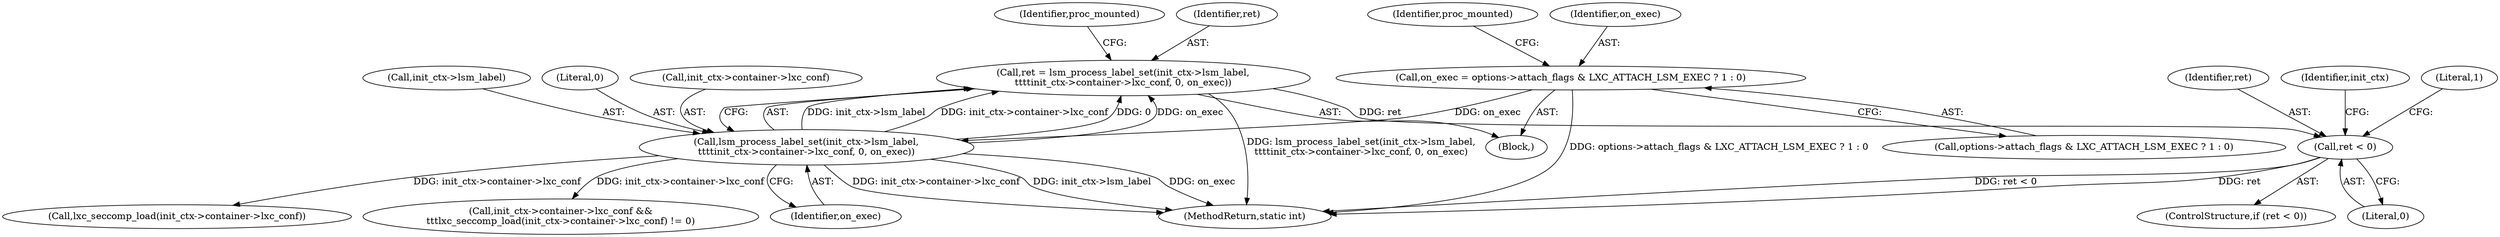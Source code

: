 digraph "1_lxc_5c3fcae78b63ac9dd56e36075903921bd9461f9e@del" {
"1000536" [label="(Call,ret = lsm_process_label_set(init_ctx->lsm_label,\n\t\t\t\tinit_ctx->container->lxc_conf, 0, on_exec))"];
"1000538" [label="(Call,lsm_process_label_set(init_ctx->lsm_label,\n\t\t\t\tinit_ctx->container->lxc_conf, 0, on_exec))"];
"1000511" [label="(Call,on_exec = options->attach_flags & LXC_ATTACH_LSM_EXEC ? 1 : 0)"];
"1000554" [label="(Call,ret < 0)"];
"1000553" [label="(ControlStructure,if (ret < 0))"];
"1000554" [label="(Call,ret < 0)"];
"1000542" [label="(Call,init_ctx->container->lxc_conf)"];
"1000555" [label="(Identifier,ret)"];
"1000573" [label="(Call,lxc_seccomp_load(init_ctx->container->lxc_conf))"];
"1000508" [label="(Block,)"];
"1000539" [label="(Call,init_ctx->lsm_label)"];
"1000566" [label="(Call,init_ctx->container->lxc_conf &&\n\t\t\tlxc_seccomp_load(init_ctx->container->lxc_conf) != 0)"];
"1000564" [label="(Identifier,init_ctx)"];
"1000548" [label="(Identifier,on_exec)"];
"1000522" [label="(Identifier,proc_mounted)"];
"1000556" [label="(Literal,0)"];
"1000547" [label="(Literal,0)"];
"1000512" [label="(Identifier,on_exec)"];
"1000550" [label="(Identifier,proc_mounted)"];
"1000511" [label="(Call,on_exec = options->attach_flags & LXC_ATTACH_LSM_EXEC ? 1 : 0)"];
"1000537" [label="(Identifier,ret)"];
"1000560" [label="(Literal,1)"];
"1000513" [label="(Call,options->attach_flags & LXC_ATTACH_LSM_EXEC ? 1 : 0)"];
"1000538" [label="(Call,lsm_process_label_set(init_ctx->lsm_label,\n\t\t\t\tinit_ctx->container->lxc_conf, 0, on_exec))"];
"1000536" [label="(Call,ret = lsm_process_label_set(init_ctx->lsm_label,\n\t\t\t\tinit_ctx->container->lxc_conf, 0, on_exec))"];
"1000711" [label="(MethodReturn,static int)"];
"1000536" -> "1000508"  [label="AST: "];
"1000536" -> "1000538"  [label="CFG: "];
"1000537" -> "1000536"  [label="AST: "];
"1000538" -> "1000536"  [label="AST: "];
"1000550" -> "1000536"  [label="CFG: "];
"1000536" -> "1000711"  [label="DDG: lsm_process_label_set(init_ctx->lsm_label,\n\t\t\t\tinit_ctx->container->lxc_conf, 0, on_exec)"];
"1000538" -> "1000536"  [label="DDG: init_ctx->lsm_label"];
"1000538" -> "1000536"  [label="DDG: init_ctx->container->lxc_conf"];
"1000538" -> "1000536"  [label="DDG: 0"];
"1000538" -> "1000536"  [label="DDG: on_exec"];
"1000536" -> "1000554"  [label="DDG: ret"];
"1000538" -> "1000548"  [label="CFG: "];
"1000539" -> "1000538"  [label="AST: "];
"1000542" -> "1000538"  [label="AST: "];
"1000547" -> "1000538"  [label="AST: "];
"1000548" -> "1000538"  [label="AST: "];
"1000538" -> "1000711"  [label="DDG: on_exec"];
"1000538" -> "1000711"  [label="DDG: init_ctx->container->lxc_conf"];
"1000538" -> "1000711"  [label="DDG: init_ctx->lsm_label"];
"1000511" -> "1000538"  [label="DDG: on_exec"];
"1000538" -> "1000566"  [label="DDG: init_ctx->container->lxc_conf"];
"1000538" -> "1000573"  [label="DDG: init_ctx->container->lxc_conf"];
"1000511" -> "1000508"  [label="AST: "];
"1000511" -> "1000513"  [label="CFG: "];
"1000512" -> "1000511"  [label="AST: "];
"1000513" -> "1000511"  [label="AST: "];
"1000522" -> "1000511"  [label="CFG: "];
"1000511" -> "1000711"  [label="DDG: options->attach_flags & LXC_ATTACH_LSM_EXEC ? 1 : 0"];
"1000554" -> "1000553"  [label="AST: "];
"1000554" -> "1000556"  [label="CFG: "];
"1000555" -> "1000554"  [label="AST: "];
"1000556" -> "1000554"  [label="AST: "];
"1000560" -> "1000554"  [label="CFG: "];
"1000564" -> "1000554"  [label="CFG: "];
"1000554" -> "1000711"  [label="DDG: ret < 0"];
"1000554" -> "1000711"  [label="DDG: ret"];
}
